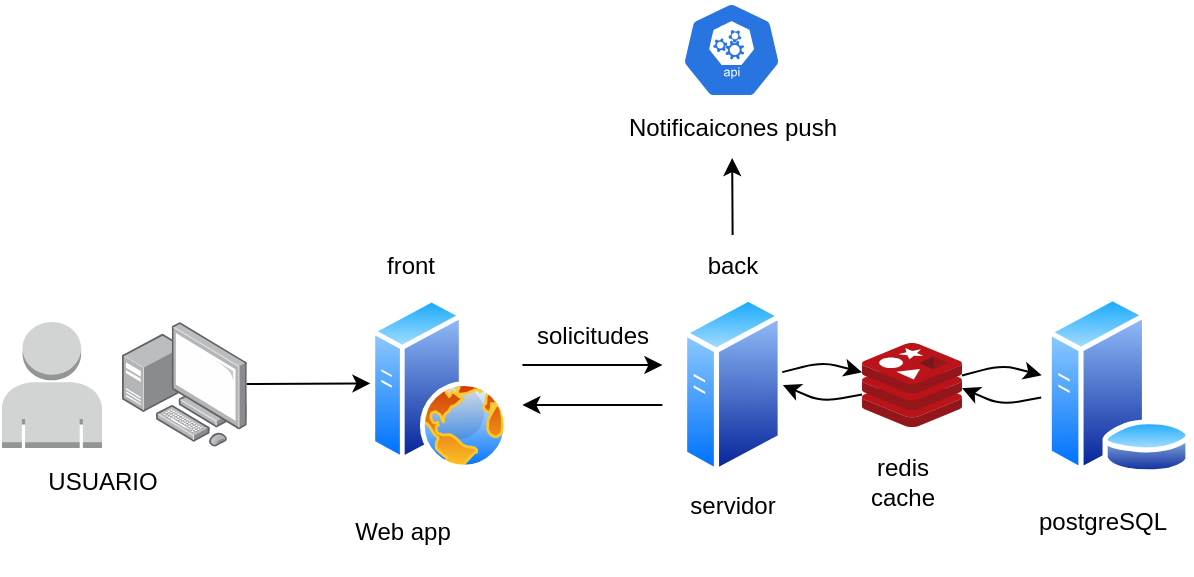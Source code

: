 <mxfile>
    <diagram id="3xweiXD7FwkrshUaI6gP" name="Página-1">
        <mxGraphModel dx="197" dy="425" grid="1" gridSize="10" guides="1" tooltips="1" connect="1" arrows="1" fold="1" page="1" pageScale="1" pageWidth="827" pageHeight="1169" math="0" shadow="0">
            <root>
                <mxCell id="0"/>
                <mxCell id="1" parent="0"/>
                <mxCell id="10" value="" style="group" parent="1" vertex="1" connectable="0">
                    <mxGeometry x="205.2" y="166.5" width="90" height="170" as="geometry"/>
                </mxCell>
                <mxCell id="5" value="" style="group" parent="10" vertex="1" connectable="0">
                    <mxGeometry y="41.119" width="90" height="128.881" as="geometry"/>
                </mxCell>
                <mxCell id="3" value="" style="aspect=fixed;perimeter=ellipsePerimeter;html=1;align=center;shadow=0;dashed=0;spacingTop=3;image;image=img/lib/active_directory/web_server.svg;" parent="5" vertex="1">
                    <mxGeometry x="19.01" y="-10" width="68.95" height="86.19" as="geometry"/>
                </mxCell>
                <mxCell id="4" value="Web app" style="text;html=1;align=center;verticalAlign=middle;resizable=0;points=[];autosize=1;strokeColor=none;fillColor=none;" parent="5" vertex="1">
                    <mxGeometry y="92.058" width="70" height="30" as="geometry"/>
                </mxCell>
                <mxCell id="8" value="front" style="text;html=1;align=center;verticalAlign=middle;resizable=0;points=[];autosize=1;strokeColor=none;fillColor=none;rotation=0;" parent="10" vertex="1">
                    <mxGeometry x="13.31" width="50" height="30" as="geometry"/>
                </mxCell>
                <mxCell id="13" value="" style="group" parent="1" vertex="1" connectable="0">
                    <mxGeometry x="370.2" y="166.5" width="70" height="150" as="geometry"/>
                </mxCell>
                <mxCell id="7" value="" style="aspect=fixed;perimeter=ellipsePerimeter;html=1;align=center;shadow=0;dashed=0;spacingTop=3;image;image=img/lib/active_directory/generic_server.svg;" parent="13" vertex="1">
                    <mxGeometry x="9.8" y="30" width="50.4" height="90" as="geometry"/>
                </mxCell>
                <mxCell id="11" value="servidor" style="text;html=1;align=center;verticalAlign=middle;resizable=0;points=[];autosize=1;strokeColor=none;fillColor=none;" parent="13" vertex="1">
                    <mxGeometry y="120" width="70" height="30" as="geometry"/>
                </mxCell>
                <mxCell id="12" value="back" style="text;html=1;align=center;verticalAlign=middle;resizable=0;points=[];autosize=1;strokeColor=none;fillColor=none;" parent="13" vertex="1">
                    <mxGeometry x="10.2" width="50" height="30" as="geometry"/>
                </mxCell>
                <mxCell id="19" value="" style="group" parent="1" vertex="1" connectable="0">
                    <mxGeometry x="40" y="210" width="122.4" height="95" as="geometry"/>
                </mxCell>
                <mxCell id="17" value="" style="group" parent="19" vertex="1" connectable="0">
                    <mxGeometry width="122.4" height="63" as="geometry"/>
                </mxCell>
                <mxCell id="2" value="" style="outlineConnect=0;dashed=0;verticalLabelPosition=bottom;verticalAlign=top;align=center;html=1;shape=mxgraph.aws3.user;fillColor=#D2D3D3;gradientColor=none;" parent="17" vertex="1">
                    <mxGeometry width="50" height="63" as="geometry"/>
                </mxCell>
                <mxCell id="16" value="" style="points=[];aspect=fixed;html=1;align=center;shadow=0;dashed=0;image;image=img/lib/allied_telesis/computer_and_terminals/Personal_Computer_with_Server.svg;" parent="17" vertex="1">
                    <mxGeometry x="60" width="62.4" height="62.4" as="geometry"/>
                </mxCell>
                <mxCell id="18" value="USUARIO" style="text;html=1;align=center;verticalAlign=middle;resizable=0;points=[];autosize=1;strokeColor=none;fillColor=none;" parent="19" vertex="1">
                    <mxGeometry x="10" y="65" width="80" height="30" as="geometry"/>
                </mxCell>
                <mxCell id="20" style="edgeStyle=none;html=1;entryX=0;entryY=0.5;entryDx=0;entryDy=0;" parent="1" source="16" target="3" edge="1">
                    <mxGeometry relative="1" as="geometry"/>
                </mxCell>
                <mxCell id="23" value="" style="group" parent="1" vertex="1" connectable="0">
                    <mxGeometry x="300.2" y="231.5" width="70" height="20" as="geometry"/>
                </mxCell>
                <mxCell id="14" style="edgeStyle=none;html=1;" parent="23" edge="1">
                    <mxGeometry relative="1" as="geometry">
                        <mxPoint as="sourcePoint"/>
                        <mxPoint x="70" as="targetPoint"/>
                    </mxGeometry>
                </mxCell>
                <mxCell id="22" style="edgeStyle=none;html=1;" parent="23" edge="1">
                    <mxGeometry relative="1" as="geometry">
                        <mxPoint x="70" y="20" as="sourcePoint"/>
                        <mxPoint y="20" as="targetPoint"/>
                    </mxGeometry>
                </mxCell>
                <mxCell id="24" value="solicitudes" style="text;html=1;align=center;verticalAlign=middle;resizable=0;points=[];autosize=1;strokeColor=none;fillColor=none;" parent="1" vertex="1">
                    <mxGeometry x="295.2" y="201.5" width="80" height="30" as="geometry"/>
                </mxCell>
                <mxCell id="28" style="edgeStyle=none;html=1;entryX=1;entryY=0.5;entryDx=0;entryDy=0;" parent="1" source="25" target="7" edge="1">
                    <mxGeometry relative="1" as="geometry">
                        <Array as="points">
                            <mxPoint x="450" y="250"/>
                        </Array>
                    </mxGeometry>
                </mxCell>
                <mxCell id="25" value="" style="sketch=0;aspect=fixed;html=1;points=[];align=center;image;fontSize=12;image=img/lib/mscae/Cache_Redis_Product.svg;" parent="1" vertex="1">
                    <mxGeometry x="470" y="220.5" width="50" height="42" as="geometry"/>
                </mxCell>
                <mxCell id="26" value="" style="edgeStyle=none;html=1;" parent="1" source="7" target="25" edge="1">
                    <mxGeometry relative="1" as="geometry">
                        <Array as="points">
                            <mxPoint x="450" y="230"/>
                        </Array>
                    </mxGeometry>
                </mxCell>
                <mxCell id="29" value="" style="aspect=fixed;perimeter=ellipsePerimeter;html=1;align=center;shadow=0;dashed=0;spacingTop=3;image;image=img/lib/active_directory/database_server.svg;" parent="1" vertex="1">
                    <mxGeometry x="561.61" y="196.75" width="73.39" height="89.5" as="geometry"/>
                </mxCell>
                <mxCell id="30" value="redis&lt;br&gt;cache" style="text;html=1;align=center;verticalAlign=middle;resizable=0;points=[];autosize=1;strokeColor=none;fillColor=none;" parent="1" vertex="1">
                    <mxGeometry x="460" y="270" width="60" height="40" as="geometry"/>
                </mxCell>
                <mxCell id="31" value="postgreSQL" style="text;html=1;align=center;verticalAlign=middle;resizable=0;points=[];autosize=1;strokeColor=none;fillColor=none;" parent="1" vertex="1">
                    <mxGeometry x="545" y="295" width="90" height="30" as="geometry"/>
                </mxCell>
                <mxCell id="34" value="" style="group" vertex="1" connectable="0" parent="1">
                    <mxGeometry x="340" y="50" width="130" height="78" as="geometry"/>
                </mxCell>
                <mxCell id="32" value="" style="sketch=0;html=1;dashed=0;whitespace=wrap;fillColor=#2875E2;strokeColor=#ffffff;points=[[0.005,0.63,0],[0.1,0.2,0],[0.9,0.2,0],[0.5,0,0],[0.995,0.63,0],[0.72,0.99,0],[0.5,1,0],[0.28,0.99,0]];verticalLabelPosition=bottom;align=center;verticalAlign=top;shape=mxgraph.kubernetes.icon;prIcon=api" vertex="1" parent="34">
                    <mxGeometry x="39.8" width="50" height="48" as="geometry"/>
                </mxCell>
                <mxCell id="33" value="Notificaicones push" style="text;html=1;align=center;verticalAlign=middle;resizable=0;points=[];autosize=1;strokeColor=none;fillColor=none;" vertex="1" parent="34">
                    <mxGeometry y="48" width="130" height="30" as="geometry"/>
                </mxCell>
                <mxCell id="35" value="" style="edgeStyle=none;html=1;" edge="1" parent="1" source="12" target="33">
                    <mxGeometry relative="1" as="geometry"/>
                </mxCell>
                <mxCell id="36" style="edgeStyle=none;html=1;entryX=1;entryY=0.5;entryDx=0;entryDy=0;" edge="1" parent="1">
                    <mxGeometry relative="1" as="geometry">
                        <Array as="points">
                            <mxPoint x="539.6" y="251.5"/>
                        </Array>
                        <mxPoint x="559.6" y="247.722" as="sourcePoint"/>
                        <mxPoint x="520.0" y="243" as="targetPoint"/>
                    </mxGeometry>
                </mxCell>
                <mxCell id="37" value="" style="edgeStyle=none;html=1;" edge="1" parent="1">
                    <mxGeometry relative="1" as="geometry">
                        <Array as="points">
                            <mxPoint x="539.84" y="231.5"/>
                        </Array>
                        <mxPoint x="519.997" y="236.761" as="sourcePoint"/>
                        <mxPoint x="559.84" y="236.611" as="targetPoint"/>
                    </mxGeometry>
                </mxCell>
            </root>
        </mxGraphModel>
    </diagram>
</mxfile>